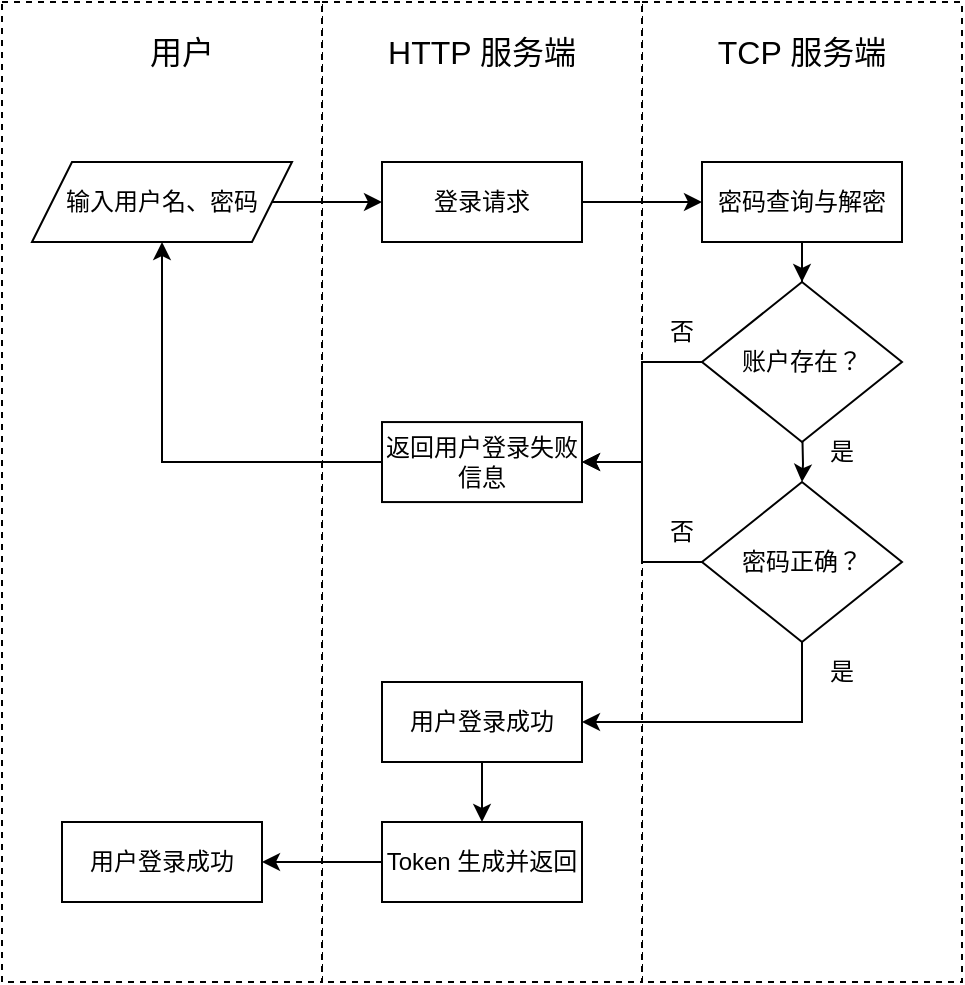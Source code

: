 <mxfile version="19.0.3" type="device"><diagram id="CYAHpoIFdGdZup0Rj7S2" name="第 1 页"><mxGraphModel dx="1002" dy="660" grid="1" gridSize="10" guides="1" tooltips="1" connect="1" arrows="1" fold="1" page="1" pageScale="1" pageWidth="827" pageHeight="1169" math="0" shadow="0"><root><mxCell id="0"/><mxCell id="1" parent="0"/><mxCell id="jS8FDksqpR2VcmP0Acc4-127" value="" style="rounded=0;whiteSpace=wrap;html=1;fontSize=16;dashed=1;" parent="1" vertex="1"><mxGeometry x="480" y="70" width="160" height="490" as="geometry"/></mxCell><mxCell id="jS8FDksqpR2VcmP0Acc4-126" value="" style="rounded=0;whiteSpace=wrap;html=1;fontSize=16;dashed=1;" parent="1" vertex="1"><mxGeometry x="320" y="70" width="160" height="490" as="geometry"/></mxCell><mxCell id="jS8FDksqpR2VcmP0Acc4-125" value="" style="rounded=0;whiteSpace=wrap;html=1;fontSize=16;dashed=1;" parent="1" vertex="1"><mxGeometry x="160" y="70" width="160" height="490" as="geometry"/></mxCell><mxCell id="jS8FDksqpR2VcmP0Acc4-48" value="" style="edgeStyle=orthogonalEdgeStyle;rounded=0;orthogonalLoop=1;jettySize=auto;html=1;" parent="1" source="jS8FDksqpR2VcmP0Acc4-46" target="jS8FDksqpR2VcmP0Acc4-47" edge="1"><mxGeometry relative="1" as="geometry"/></mxCell><mxCell id="jS8FDksqpR2VcmP0Acc4-46" value="输入用户名、密码" style="shape=parallelogram;perimeter=parallelogramPerimeter;whiteSpace=wrap;html=1;fixedSize=1;" parent="1" vertex="1"><mxGeometry x="175" y="150" width="130" height="40" as="geometry"/></mxCell><mxCell id="jS8FDksqpR2VcmP0Acc4-50" value="" style="edgeStyle=orthogonalEdgeStyle;rounded=0;orthogonalLoop=1;jettySize=auto;html=1;" parent="1" source="jS8FDksqpR2VcmP0Acc4-47" target="jS8FDksqpR2VcmP0Acc4-49" edge="1"><mxGeometry relative="1" as="geometry"/></mxCell><mxCell id="jS8FDksqpR2VcmP0Acc4-47" value="登录请求" style="rounded=0;whiteSpace=wrap;html=1;" parent="1" vertex="1"><mxGeometry x="350" y="150" width="100" height="40" as="geometry"/></mxCell><mxCell id="jS8FDksqpR2VcmP0Acc4-53" value="" style="edgeStyle=orthogonalEdgeStyle;rounded=0;orthogonalLoop=1;jettySize=auto;html=1;" parent="1" source="jS8FDksqpR2VcmP0Acc4-49" target="jS8FDksqpR2VcmP0Acc4-52" edge="1"><mxGeometry relative="1" as="geometry"/></mxCell><mxCell id="jS8FDksqpR2VcmP0Acc4-49" value="密码查询与解密" style="rounded=0;whiteSpace=wrap;html=1;" parent="1" vertex="1"><mxGeometry x="510" y="150" width="100" height="40" as="geometry"/></mxCell><mxCell id="jS8FDksqpR2VcmP0Acc4-57" value="" style="edgeStyle=orthogonalEdgeStyle;rounded=0;orthogonalLoop=1;jettySize=auto;html=1;entryX=1;entryY=0.5;entryDx=0;entryDy=0;" parent="1" source="jS8FDksqpR2VcmP0Acc4-52" target="jS8FDksqpR2VcmP0Acc4-59" edge="1"><mxGeometry relative="1" as="geometry"><mxPoint x="450" y="250" as="targetPoint"/></mxGeometry></mxCell><mxCell id="jS8FDksqpR2VcmP0Acc4-65" value="" style="edgeStyle=orthogonalEdgeStyle;rounded=0;orthogonalLoop=1;jettySize=auto;html=1;" parent="1" target="jS8FDksqpR2VcmP0Acc4-64" edge="1"><mxGeometry relative="1" as="geometry"><mxPoint x="560.034" y="280.002" as="sourcePoint"/></mxGeometry></mxCell><mxCell id="jS8FDksqpR2VcmP0Acc4-52" value="账户存在？" style="rhombus;whiteSpace=wrap;html=1;" parent="1" vertex="1"><mxGeometry x="510" y="210" width="100" height="80" as="geometry"/></mxCell><mxCell id="jS8FDksqpR2VcmP0Acc4-55" value="否" style="text;html=1;strokeColor=none;fillColor=none;align=center;verticalAlign=middle;whiteSpace=wrap;rounded=0;" parent="1" vertex="1"><mxGeometry x="470" y="220" width="60" height="30" as="geometry"/></mxCell><mxCell id="jS8FDksqpR2VcmP0Acc4-59" value="返回用户登录失败信息" style="rounded=0;whiteSpace=wrap;html=1;" parent="1" vertex="1"><mxGeometry x="350" y="280.03" width="100" height="40" as="geometry"/></mxCell><mxCell id="jS8FDksqpR2VcmP0Acc4-66" value="" style="edgeStyle=orthogonalEdgeStyle;rounded=0;orthogonalLoop=1;jettySize=auto;html=1;" parent="1" source="jS8FDksqpR2VcmP0Acc4-64" target="jS8FDksqpR2VcmP0Acc4-59" edge="1"><mxGeometry relative="1" as="geometry"/></mxCell><mxCell id="jS8FDksqpR2VcmP0Acc4-64" value="密码正确？" style="rhombus;whiteSpace=wrap;html=1;" parent="1" vertex="1"><mxGeometry x="510" y="310.03" width="100" height="80" as="geometry"/></mxCell><mxCell id="jS8FDksqpR2VcmP0Acc4-67" value="否" style="text;html=1;strokeColor=none;fillColor=none;align=center;verticalAlign=middle;whiteSpace=wrap;rounded=0;" parent="1" vertex="1"><mxGeometry x="470" y="320.03" width="60" height="30" as="geometry"/></mxCell><mxCell id="jS8FDksqpR2VcmP0Acc4-68" value="是" style="text;html=1;strokeColor=none;fillColor=none;align=center;verticalAlign=middle;whiteSpace=wrap;rounded=0;" parent="1" vertex="1"><mxGeometry x="550" y="280.03" width="60" height="30" as="geometry"/></mxCell><mxCell id="jS8FDksqpR2VcmP0Acc4-129" value="" style="edgeStyle=orthogonalEdgeStyle;rounded=0;orthogonalLoop=1;jettySize=auto;html=1;fontSize=16;" parent="1" source="jS8FDksqpR2VcmP0Acc4-70" target="jS8FDksqpR2VcmP0Acc4-128" edge="1"><mxGeometry relative="1" as="geometry"/></mxCell><mxCell id="jS8FDksqpR2VcmP0Acc4-70" value="用户登录成功" style="rounded=0;whiteSpace=wrap;html=1;" parent="1" vertex="1"><mxGeometry x="350" y="410" width="100" height="40" as="geometry"/></mxCell><mxCell id="jS8FDksqpR2VcmP0Acc4-72" value="" style="edgeStyle=segmentEdgeStyle;endArrow=classic;html=1;rounded=0;entryX=1;entryY=0.5;entryDx=0;entryDy=0;exitX=0.5;exitY=1;exitDx=0;exitDy=0;" parent="1" source="jS8FDksqpR2VcmP0Acc4-64" target="jS8FDksqpR2VcmP0Acc4-70" edge="1"><mxGeometry width="50" height="50" relative="1" as="geometry"><mxPoint x="560" y="410" as="sourcePoint"/><mxPoint x="440" y="290" as="targetPoint"/><Array as="points"><mxPoint x="560" y="430"/></Array></mxGeometry></mxCell><mxCell id="jS8FDksqpR2VcmP0Acc4-73" value="是" style="text;html=1;strokeColor=none;fillColor=none;align=center;verticalAlign=middle;whiteSpace=wrap;rounded=0;" parent="1" vertex="1"><mxGeometry x="550" y="390.03" width="60" height="30" as="geometry"/></mxCell><mxCell id="jS8FDksqpR2VcmP0Acc4-74" value="" style="edgeStyle=segmentEdgeStyle;endArrow=classic;html=1;rounded=0;entryX=0.5;entryY=1;entryDx=0;entryDy=0;exitX=0;exitY=0.5;exitDx=0;exitDy=0;" parent="1" source="jS8FDksqpR2VcmP0Acc4-59" target="jS8FDksqpR2VcmP0Acc4-46" edge="1"><mxGeometry width="50" height="50" relative="1" as="geometry"><mxPoint x="340" y="350" as="sourcePoint"/><mxPoint x="230.0" y="290" as="targetPoint"/></mxGeometry></mxCell><mxCell id="jS8FDksqpR2VcmP0Acc4-93" value="&lt;font style=&quot;font-size: 16px;&quot;&gt;用户&lt;/font&gt;" style="text;html=1;strokeColor=none;fillColor=none;align=center;verticalAlign=middle;whiteSpace=wrap;rounded=0;" parent="1" vertex="1"><mxGeometry x="220" y="80" width="60" height="30" as="geometry"/></mxCell><mxCell id="jS8FDksqpR2VcmP0Acc4-95" value="&lt;font style=&quot;font-size: 16px;&quot;&gt;HTTP 服务端&lt;/font&gt;" style="text;html=1;strokeColor=none;fillColor=none;align=center;verticalAlign=middle;whiteSpace=wrap;rounded=0;" parent="1" vertex="1"><mxGeometry x="350" y="80" width="100" height="30" as="geometry"/></mxCell><mxCell id="jS8FDksqpR2VcmP0Acc4-98" value="&lt;font style=&quot;font-size: 16px;&quot;&gt;TCP 服务端&lt;/font&gt;" style="text;html=1;strokeColor=none;fillColor=none;align=center;verticalAlign=middle;whiteSpace=wrap;rounded=0;" parent="1" vertex="1"><mxGeometry x="510" y="80" width="100" height="30" as="geometry"/></mxCell><mxCell id="jS8FDksqpR2VcmP0Acc4-132" value="" style="edgeStyle=orthogonalEdgeStyle;rounded=0;orthogonalLoop=1;jettySize=auto;html=1;fontSize=16;" parent="1" source="jS8FDksqpR2VcmP0Acc4-128" target="jS8FDksqpR2VcmP0Acc4-131" edge="1"><mxGeometry relative="1" as="geometry"/></mxCell><mxCell id="jS8FDksqpR2VcmP0Acc4-128" value="Token 生成并返回" style="rounded=0;whiteSpace=wrap;html=1;" parent="1" vertex="1"><mxGeometry x="350" y="480" width="100" height="40" as="geometry"/></mxCell><mxCell id="jS8FDksqpR2VcmP0Acc4-131" value="用户登录成功" style="rounded=0;whiteSpace=wrap;html=1;" parent="1" vertex="1"><mxGeometry x="190" y="480" width="100" height="40" as="geometry"/></mxCell></root></mxGraphModel></diagram></mxfile>